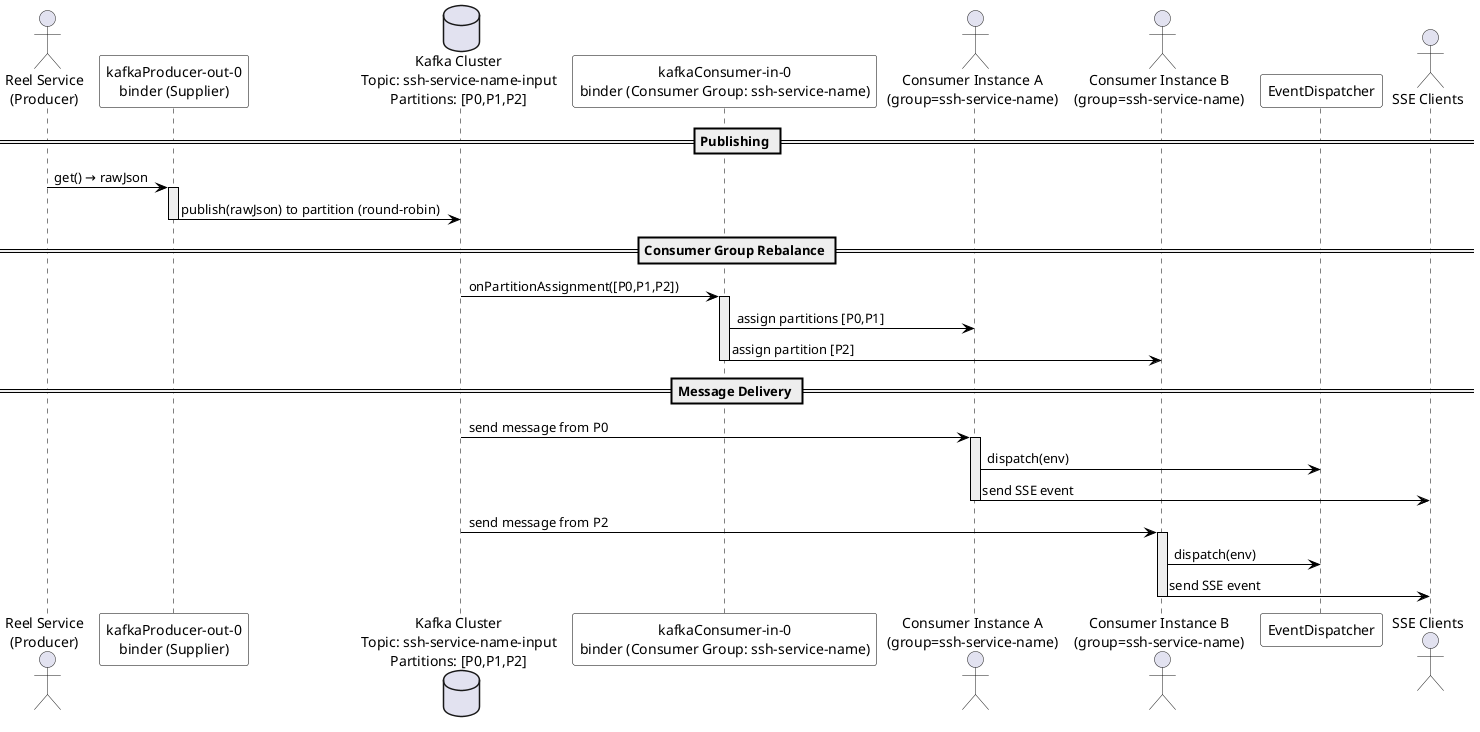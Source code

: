 @startuml
skinparam sequence {
  ArrowColor Black
  ParticipantBorderColor Black
  ParticipantBackgroundColor White
  LifeLineBorderColor Black
  LifeLineBackgroundColor #EEEEEE
}

actor "Reel Service\n(Producer)" as Producer
participant "kafkaProducer-out-0\nbinder (Supplier)" as ProdBinder
database "Kafka Cluster\nTopic: ssh-service-name-input\nPartitions: [P0,P1,P2]" as Kafka
participant "kafkaConsumer-in-0\nbinder (Consumer Group: ssh-service-name)" as ConsBinder
actor "Consumer Instance A\n(group=ssh-service-name)" as C1
actor "Consumer Instance B\n(group=ssh-service-name)" as C2
participant "EventDispatcher" as Dispatcher
actor "SSE Clients" as SSE

== Publishing ==
Producer -> ProdBinder: get() → rawJson
activate ProdBinder
ProdBinder -> Kafka: publish(rawJson) to partition (round-robin)
deactivate ProdBinder

== Consumer Group Rebalance ==
Kafka -> ConsBinder: onPartitionAssignment([P0,P1,P2])
activate ConsBinder
ConsBinder -> C1: assign partitions [P0,P1]
ConsBinder -> C2: assign partition [P2]
deactivate ConsBinder

== Message Delivery ==
Kafka -> C1: send message from P0
activate C1
C1 -> Dispatcher: dispatch(env)
C1 -> SSE: send SSE event
deactivate C1

Kafka -> C2: send message from P2
activate C2
C2 -> Dispatcher: dispatch(env)
C2 -> SSE: send SSE event
deactivate C2

@enduml
